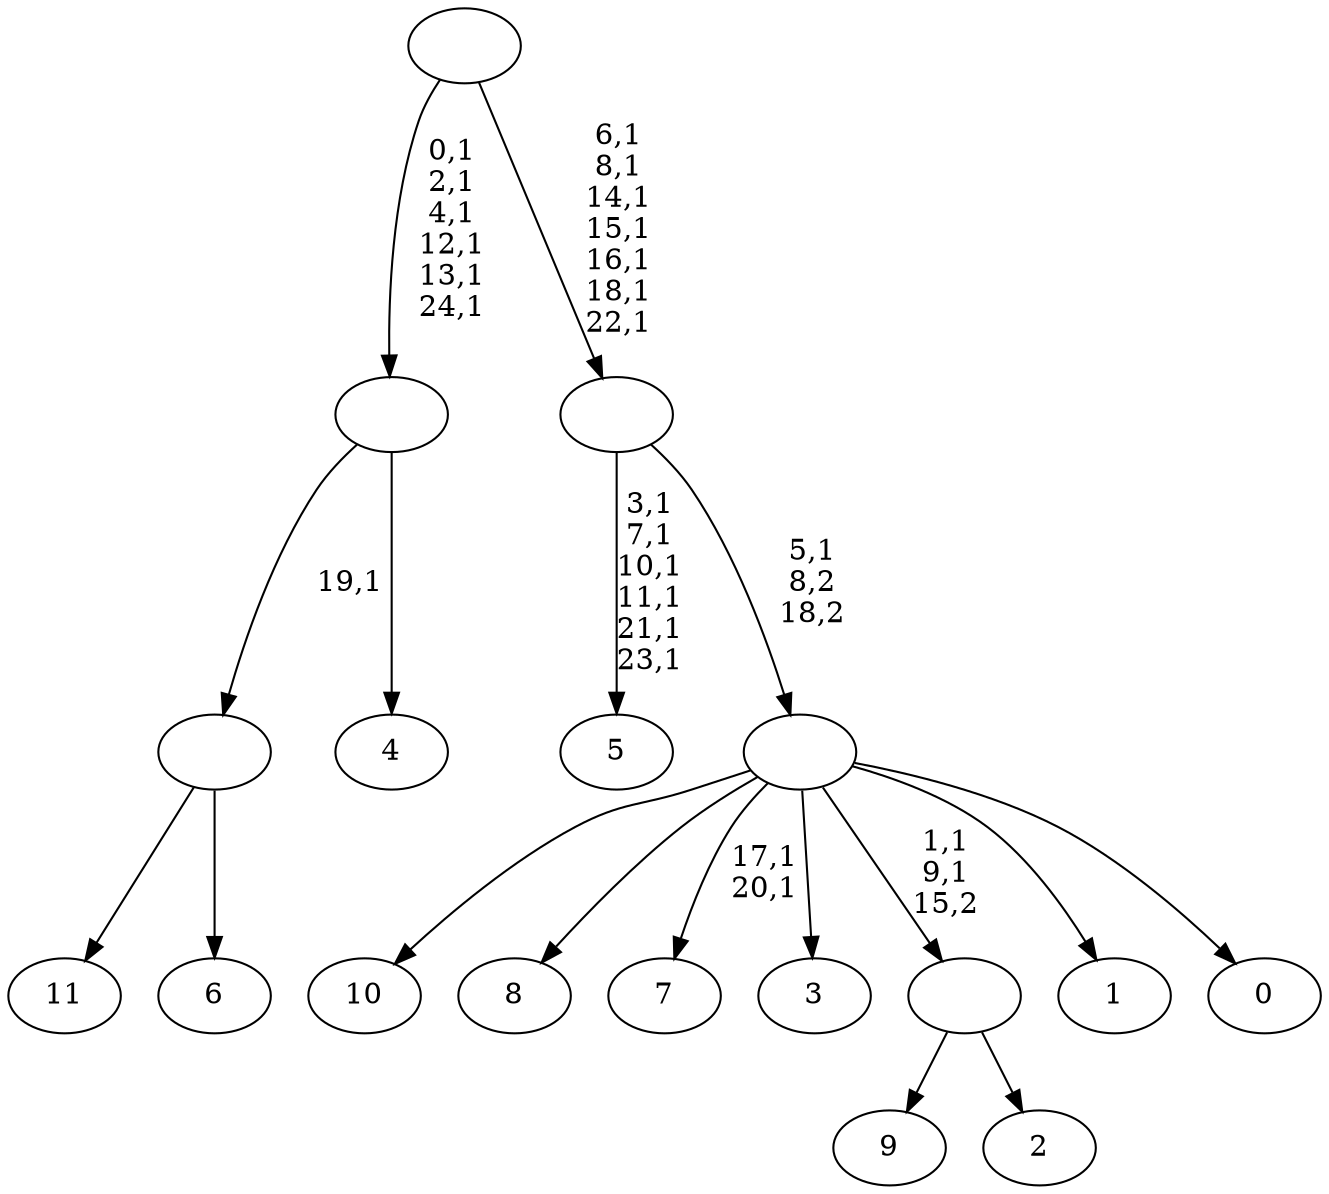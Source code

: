digraph T {
	37 [label="11"]
	36 [label="10"]
	35 [label="9"]
	34 [label="8"]
	33 [label="7"]
	30 [label="6"]
	29 [label=""]
	28 [label="5"]
	21 [label="4"]
	20 [label=""]
	14 [label="3"]
	13 [label="2"]
	12 [label=""]
	10 [label="1"]
	9 [label="0"]
	8 [label=""]
	7 [label=""]
	0 [label=""]
	29 -> 37 [label=""]
	29 -> 30 [label=""]
	20 -> 29 [label="19,1"]
	20 -> 21 [label=""]
	12 -> 35 [label=""]
	12 -> 13 [label=""]
	8 -> 12 [label="1,1\n9,1\n15,2"]
	8 -> 33 [label="17,1\n20,1"]
	8 -> 36 [label=""]
	8 -> 34 [label=""]
	8 -> 14 [label=""]
	8 -> 10 [label=""]
	8 -> 9 [label=""]
	7 -> 28 [label="3,1\n7,1\n10,1\n11,1\n21,1\n23,1"]
	7 -> 8 [label="5,1\n8,2\n18,2"]
	0 -> 7 [label="6,1\n8,1\n14,1\n15,1\n16,1\n18,1\n22,1"]
	0 -> 20 [label="0,1\n2,1\n4,1\n12,1\n13,1\n24,1"]
}
